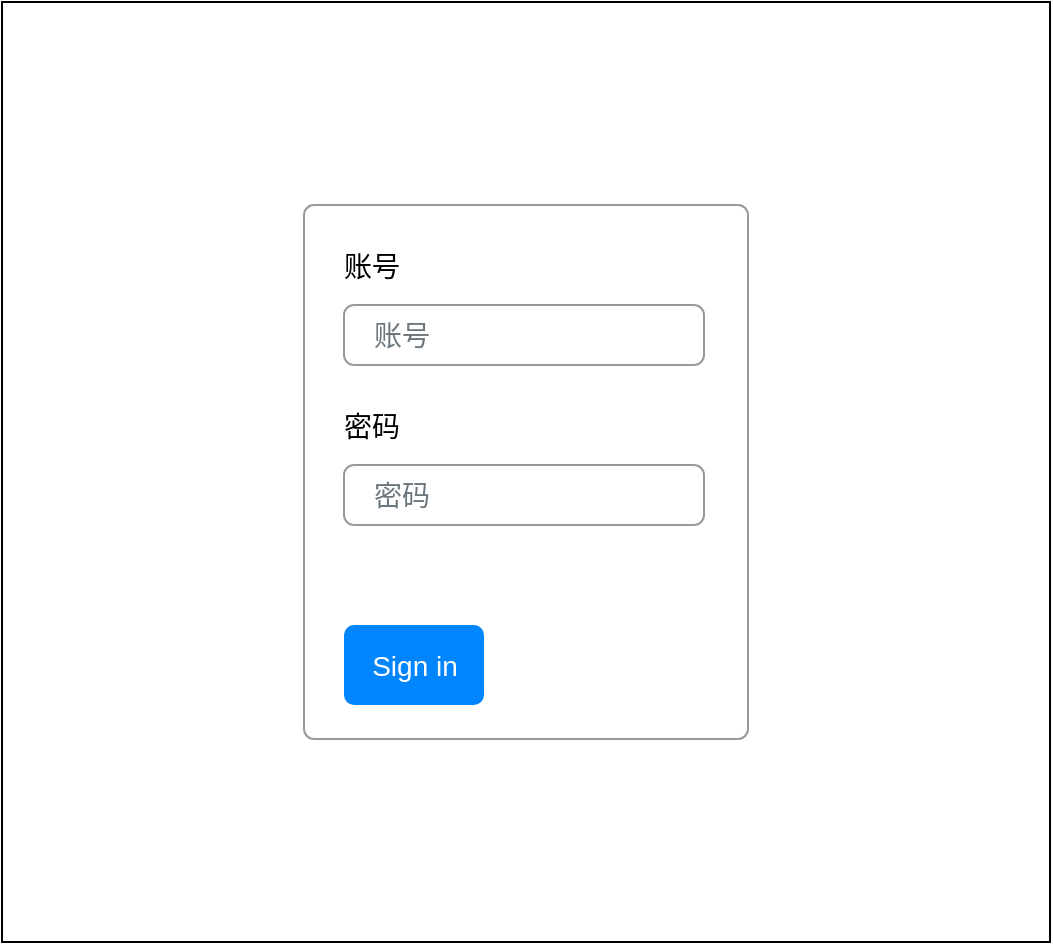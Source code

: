 <mxfile version="19.0.3" type="github" pages="2">
  <diagram id="5CkhVnDri40O_T3qzseA" name="Page-1">
    <mxGraphModel dx="1041" dy="594" grid="0" gridSize="10" guides="1" tooltips="1" connect="1" arrows="1" fold="1" page="1" pageScale="1" pageWidth="827" pageHeight="1169" math="0" shadow="0">
      <root>
        <mxCell id="0" />
        <mxCell id="1" parent="0" />
        <mxCell id="tXFQiEu6R-d1L-qmCyuB-1" value="" style="rounded=0;whiteSpace=wrap;html=1;" parent="1" vertex="1">
          <mxGeometry x="86" y="59" width="524" height="470" as="geometry" />
        </mxCell>
        <mxCell id="tXFQiEu6R-d1L-qmCyuB-3" value="" style="html=1;shadow=0;dashed=0;shape=mxgraph.bootstrap.rrect;rSize=5;fillColor=#ffffff;strokeColor=#999999;" parent="1" vertex="1">
          <mxGeometry x="237" y="160.5" width="222" height="267" as="geometry" />
        </mxCell>
        <mxCell id="tXFQiEu6R-d1L-qmCyuB-4" value="账号" style="fillColor=none;strokeColor=none;align=left;spacing=20;fontSize=14;" parent="tXFQiEu6R-d1L-qmCyuB-3" vertex="1">
          <mxGeometry width="220" height="40" relative="1" as="geometry">
            <mxPoint y="10" as="offset" />
          </mxGeometry>
        </mxCell>
        <mxCell id="tXFQiEu6R-d1L-qmCyuB-5" value="账号" style="html=1;shadow=0;dashed=0;shape=mxgraph.bootstrap.rrect;rSize=5;fillColor=none;strokeColor=#999999;align=left;spacing=15;fontSize=14;fontColor=#6C767D;" parent="tXFQiEu6R-d1L-qmCyuB-3" vertex="1">
          <mxGeometry width="180" height="30" relative="1" as="geometry">
            <mxPoint x="20" y="50" as="offset" />
          </mxGeometry>
        </mxCell>
        <mxCell id="tXFQiEu6R-d1L-qmCyuB-6" value="密码" style="fillColor=none;strokeColor=none;align=left;spacing=20;fontSize=14;" parent="tXFQiEu6R-d1L-qmCyuB-3" vertex="1">
          <mxGeometry width="220" height="40" relative="1" as="geometry">
            <mxPoint y="90" as="offset" />
          </mxGeometry>
        </mxCell>
        <mxCell id="tXFQiEu6R-d1L-qmCyuB-7" value="密码" style="html=1;shadow=0;dashed=0;shape=mxgraph.bootstrap.rrect;rSize=5;fillColor=none;strokeColor=#999999;align=left;spacing=15;fontSize=14;fontColor=#6C767D;" parent="tXFQiEu6R-d1L-qmCyuB-3" vertex="1">
          <mxGeometry width="180" height="30" relative="1" as="geometry">
            <mxPoint x="20" y="130" as="offset" />
          </mxGeometry>
        </mxCell>
        <mxCell id="tXFQiEu6R-d1L-qmCyuB-9" value="Sign in" style="html=1;shadow=0;dashed=0;shape=mxgraph.bootstrap.rrect;rSize=5;fillColor=#0085FC;strokeColor=none;align=center;fontSize=14;fontColor=#FFFFFF;" parent="tXFQiEu6R-d1L-qmCyuB-3" vertex="1">
          <mxGeometry width="70" height="40" relative="1" as="geometry">
            <mxPoint x="20" y="210" as="offset" />
          </mxGeometry>
        </mxCell>
      </root>
    </mxGraphModel>
  </diagram>
  <diagram id="fT8H2e-HSzzsWunjthTL" name="Page-2">
    <mxGraphModel dx="1041" dy="594" grid="0" gridSize="10" guides="1" tooltips="1" connect="1" arrows="1" fold="1" page="1" pageScale="1" pageWidth="827" pageHeight="1169" math="0" shadow="0">
      <root>
        <mxCell id="0" />
        <mxCell id="1" parent="0" />
        <mxCell id="FfkWWrwqRrFW_5mpPO4W-8" value="" style="rounded=0;whiteSpace=wrap;html=1;strokeColor=#7EA6E0;" parent="1" vertex="1">
          <mxGeometry x="139" y="126" width="582" height="391" as="geometry" />
        </mxCell>
        <mxCell id="FfkWWrwqRrFW_5mpPO4W-3" value="" style="html=1;shadow=0;dashed=0;shape=mxgraph.bootstrap.rrect;rSize=0;strokeColor=#7EA6E0;html=1;whiteSpace=wrap;fillColor=#FFFFFF;fontColor=#000000;" parent="1" vertex="1">
          <mxGeometry x="518" y="126" width="200" height="267" as="geometry" />
        </mxCell>
        <mxCell id="FfkWWrwqRrFW_5mpPO4W-4" value="用户列表" style="html=1;shadow=0;dashed=0;shape=mxgraph.bootstrap.topButton;strokeColor=inherit;fillColor=#F7F7F7;rSize=5;perimeter=none;whiteSpace=wrap;resizeWidth=1;align=left;spacing=10;" parent="FfkWWrwqRrFW_5mpPO4W-3" vertex="1">
          <mxGeometry width="200" height="30" relative="1" as="geometry" />
        </mxCell>
        <mxCell id="FfkWWrwqRrFW_5mpPO4W-5" value="张三" style="strokeColor=inherit;fillColor=inherit;gradientColor=inherit;fontColor=inherit;html=1;shadow=0;dashed=0;perimeter=none;whiteSpace=wrap;resizeWidth=1;align=left;spacing=10;" parent="FfkWWrwqRrFW_5mpPO4W-3" vertex="1">
          <mxGeometry width="200" height="30" relative="1" as="geometry">
            <mxPoint y="30" as="offset" />
          </mxGeometry>
        </mxCell>
        <mxCell id="FfkWWrwqRrFW_5mpPO4W-6" value="李四" style="strokeColor=inherit;fillColor=inherit;gradientColor=inherit;fontColor=inherit;html=1;shadow=0;dashed=0;perimeter=none;whiteSpace=wrap;resizeWidth=1;align=left;spacing=10;" parent="FfkWWrwqRrFW_5mpPO4W-3" vertex="1">
          <mxGeometry width="200" height="30" relative="1" as="geometry">
            <mxPoint y="60" as="offset" />
          </mxGeometry>
        </mxCell>
        <mxCell id="FfkWWrwqRrFW_5mpPO4W-7" value="王五" style="strokeColor=inherit;fillColor=inherit;gradientColor=inherit;fontColor=inherit;html=1;shadow=0;dashed=0;shape=mxgraph.bootstrap.bottomButton;rSize=5;perimeter=none;whiteSpace=wrap;resizeWidth=1;resizeHeight=0;align=left;spacing=10;" parent="FfkWWrwqRrFW_5mpPO4W-3" vertex="1">
          <mxGeometry y="1" width="200" height="30" relative="1" as="geometry">
            <mxPoint y="-177" as="offset" />
          </mxGeometry>
        </mxCell>
        <mxCell id="FfkWWrwqRrFW_5mpPO4W-9" value="" style="rounded=0;whiteSpace=wrap;html=1;fontSize=16;strokeColor=#7EA6E0;" parent="1" vertex="1">
          <mxGeometry x="139" y="393" width="578" height="126" as="geometry" />
        </mxCell>
        <mxCell id="FfkWWrwqRrFW_5mpPO4W-10" value="" style="rounded=0;whiteSpace=wrap;html=1;fontSize=16;strokeColor=#7EA6E0;" parent="1" vertex="1">
          <mxGeometry x="139" y="126" width="381" height="266" as="geometry" />
        </mxCell>
        <mxCell id="FfkWWrwqRrFW_5mpPO4W-13" value="" style="group" parent="1" vertex="1" connectable="0">
          <mxGeometry x="181" y="153" width="184" height="36" as="geometry" />
        </mxCell>
        <mxCell id="FfkWWrwqRrFW_5mpPO4W-11" value="&lt;font style=&quot;font-size: 12px;&quot;&gt;李四&lt;/font&gt;" style="verticalLabelPosition=bottom;shadow=0;dashed=0;align=center;html=1;verticalAlign=top;strokeWidth=1;shape=mxgraph.mockup.containers.userMale;strokeColor=#666666;strokeColor2=#008cff;fontSize=16;" parent="FfkWWrwqRrFW_5mpPO4W-13" vertex="1">
          <mxGeometry width="24" height="24" as="geometry" />
        </mxCell>
        <mxCell id="FfkWWrwqRrFW_5mpPO4W-12" value="hello" style="strokeWidth=1;shadow=0;dashed=0;align=center;html=1;shape=mxgraph.mockup.text.textBox;align=left;fontSize=17;spacingLeft=4;spacingTop=-3;strokeColor=none;mainText=;fillColor=#dae8fc;fontColor=#7EA6E0;" parent="FfkWWrwqRrFW_5mpPO4W-13" vertex="1">
          <mxGeometry x="34" width="150" height="36" as="geometry" />
        </mxCell>
        <mxCell id="FfkWWrwqRrFW_5mpPO4W-14" value="" style="group" parent="1" vertex="1" connectable="0">
          <mxGeometry x="181" y="227" width="184" height="36" as="geometry" />
        </mxCell>
        <mxCell id="FfkWWrwqRrFW_5mpPO4W-15" value="&lt;font style=&quot;font-size: 12px;&quot;&gt;李四&lt;/font&gt;" style="verticalLabelPosition=bottom;shadow=0;dashed=0;align=center;html=1;verticalAlign=top;strokeWidth=1;shape=mxgraph.mockup.containers.userMale;strokeColor=#666666;strokeColor2=#008cff;fontSize=16;" parent="FfkWWrwqRrFW_5mpPO4W-14" vertex="1">
          <mxGeometry width="24" height="24" as="geometry" />
        </mxCell>
        <mxCell id="FfkWWrwqRrFW_5mpPO4W-16" value="welcome" style="strokeWidth=1;shadow=0;dashed=0;align=center;html=1;shape=mxgraph.mockup.text.textBox;align=left;fontSize=17;spacingLeft=4;spacingTop=-3;strokeColor=none;mainText=;fillColor=#dae8fc;fontColor=#7EA6E0;" parent="FfkWWrwqRrFW_5mpPO4W-14" vertex="1">
          <mxGeometry x="34" width="150" height="36" as="geometry" />
        </mxCell>
        <mxCell id="FfkWWrwqRrFW_5mpPO4W-21" value="" style="group" parent="1" vertex="1" connectable="0">
          <mxGeometry x="174" y="296" width="191" height="36" as="geometry" />
        </mxCell>
        <mxCell id="FfkWWrwqRrFW_5mpPO4W-20" value="王五" style="text;html=1;strokeColor=none;fillColor=none;align=center;verticalAlign=middle;whiteSpace=wrap;rounded=0;fontSize=12;" parent="FfkWWrwqRrFW_5mpPO4W-21" vertex="1">
          <mxGeometry y="3" width="41" height="30" as="geometry" />
        </mxCell>
        <mxCell id="FfkWWrwqRrFW_5mpPO4W-19" value="welcome" style="strokeWidth=1;shadow=0;dashed=0;align=center;html=1;shape=mxgraph.mockup.text.textBox;align=left;fontSize=17;spacingLeft=4;spacingTop=-3;strokeColor=none;mainText=;fillColor=#dae8fc;fontColor=#7EA6E0;" parent="FfkWWrwqRrFW_5mpPO4W-21" vertex="1">
          <mxGeometry x="41" width="150" height="36" as="geometry" />
        </mxCell>
        <mxCell id="zmgGLUl68GnNDqFunJKA-1" value="Send" style="html=1;shadow=0;dashed=0;shape=mxgraph.bootstrap.rrect;rSize=5;strokeColor=none;strokeWidth=1;fillColor=#0085FC;fontColor=#FFFFFF;whiteSpace=wrap;align=center;verticalAlign=middle;spacingLeft=0;fontStyle=0;fontSize=16;spacing=5;" vertex="1" parent="1">
          <mxGeometry x="636" y="468" width="64" height="40" as="geometry" />
        </mxCell>
        <mxCell id="zmgGLUl68GnNDqFunJKA-2" value="请输入聊天内容" style="text;html=1;strokeColor=#7EA6E0;fillColor=none;align=left;verticalAlign=top;whiteSpace=wrap;rounded=0;fontColor=#7EA6E0;dashed=1;" vertex="1" parent="1">
          <mxGeometry x="152" y="406" width="476" height="100" as="geometry" />
        </mxCell>
      </root>
    </mxGraphModel>
  </diagram>
</mxfile>
